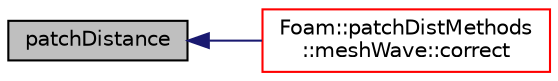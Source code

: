 digraph "patchDistance"
{
  bgcolor="transparent";
  edge [fontname="Helvetica",fontsize="10",labelfontname="Helvetica",labelfontsize="10"];
  node [fontname="Helvetica",fontsize="10",shape=record];
  rankdir="LR";
  Node209 [label="patchDistance",height=0.2,width=0.4,color="black", fillcolor="grey75", style="filled", fontcolor="black"];
  Node209 -> Node210 [dir="back",color="midnightblue",fontsize="10",style="solid",fontname="Helvetica"];
  Node210 [label="Foam::patchDistMethods\l::meshWave::correct",height=0.2,width=0.4,color="red",URL="$a23717.html#a91b707ef3ea3cd7eaafec5c8ab91275e",tooltip="Correct the given distance-to-patch field. "];
}
